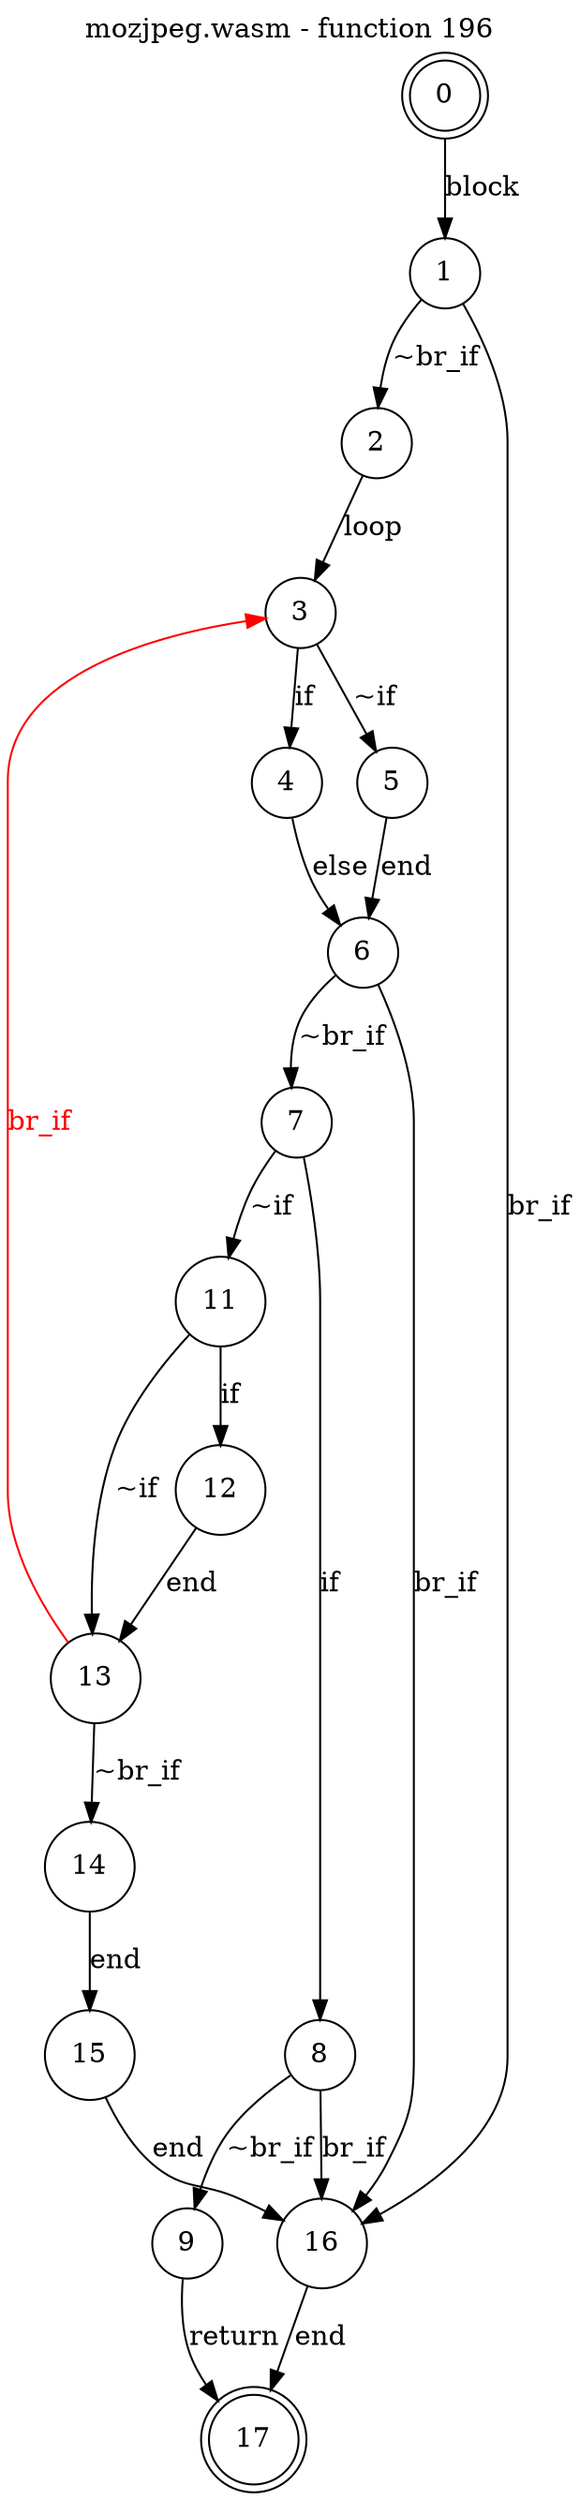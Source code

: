 digraph finite_state_machine {
    label = "mozjpeg.wasm - function 196"
    labelloc =  t
    labelfontsize = 16
    labelfontcolor = black
    labelfontname = "Helvetica"
    node [shape = doublecircle]; 0 17;
    node [shape = circle];
    0 -> 1[label="block"];
    1 -> 2[label="~br_if"];
    1 -> 16[label="br_if"];
    2 -> 3[label="loop"];
    3 -> 4[label="if"];
    3 -> 5[label="~if"];
    4 -> 6[label="else"];
    5 -> 6[label="end"];
    6 -> 7[label="~br_if"];
    6 -> 16[label="br_if"];
    7 -> 8[label="if"];
    7 -> 11[label="~if"];
    8 -> 9[label="~br_if"];
    8 -> 16[label="br_if"];
    9 -> 17[label="return"];
    11 -> 12[label="if"];
    11 -> 13[label="~if"];
    12 -> 13[label="end"];
    13 -> 14[label="~br_if"];
    13 -> 3[color="red" fontcolor="red" label="br_if"];
    14 -> 15[label="end"];
    15 -> 16[label="end"];
    16 -> 17[label="end"];
}
